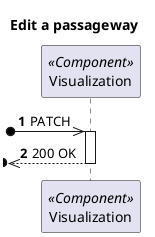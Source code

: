 @startuml Process View - Level 2 - Edit a passageway
'https://plantuml.com/sequence-diagram

autonumber
skinparam packageStyle rect

title Edit a passageway

participant "Visualization" as MD <<Component>>

?o->> MD : PATCH

activate MD
?o<<--- MD : 200 OK
deactivate MD
@enduml